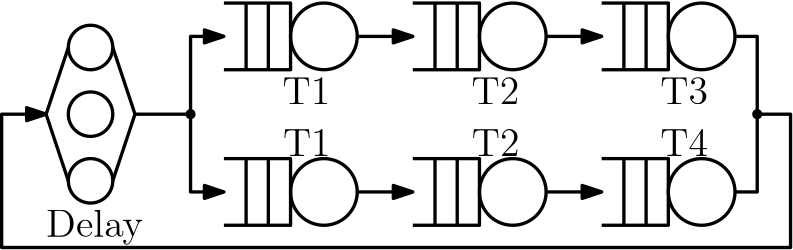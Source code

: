 <?xml version="1.0"?>
<!DOCTYPE ipe SYSTEM "ipe.dtd">
<ipe version="70218" creator="Ipe 7.2.21">
<info created="D:20221003095421" modified="D:20221003112136"/>
<ipestyle name="basic">
<symbol name="arrow/arc(spx)">
<path stroke="sym-stroke" fill="sym-stroke" pen="sym-pen">
0 0 m
-1 0.333 l
-1 -0.333 l
h
</path>
</symbol>
<symbol name="arrow/farc(spx)">
<path stroke="sym-stroke" fill="white" pen="sym-pen">
0 0 m
-1 0.333 l
-1 -0.333 l
h
</path>
</symbol>
<symbol name="arrow/ptarc(spx)">
<path stroke="sym-stroke" fill="sym-stroke" pen="sym-pen">
0 0 m
-1 0.333 l
-0.8 0 l
-1 -0.333 l
h
</path>
</symbol>
<symbol name="arrow/fptarc(spx)">
<path stroke="sym-stroke" fill="white" pen="sym-pen">
0 0 m
-1 0.333 l
-0.8 0 l
-1 -0.333 l
h
</path>
</symbol>
<symbol name="mark/circle(sx)" transformations="translations">
<path fill="sym-stroke">
0.6 0 0 0.6 0 0 e
0.4 0 0 0.4 0 0 e
</path>
</symbol>
<symbol name="mark/disk(sx)" transformations="translations">
<path fill="sym-stroke">
0.6 0 0 0.6 0 0 e
</path>
</symbol>
<symbol name="mark/fdisk(sfx)" transformations="translations">
<group>
<path fill="sym-fill">
0.5 0 0 0.5 0 0 e
</path>
<path fill="sym-stroke" fillrule="eofill">
0.6 0 0 0.6 0 0 e
0.4 0 0 0.4 0 0 e
</path>
</group>
</symbol>
<symbol name="mark/box(sx)" transformations="translations">
<path fill="sym-stroke" fillrule="eofill">
-0.6 -0.6 m
0.6 -0.6 l
0.6 0.6 l
-0.6 0.6 l
h
-0.4 -0.4 m
0.4 -0.4 l
0.4 0.4 l
-0.4 0.4 l
h
</path>
</symbol>
<symbol name="mark/square(sx)" transformations="translations">
<path fill="sym-stroke">
-0.6 -0.6 m
0.6 -0.6 l
0.6 0.6 l
-0.6 0.6 l
h
</path>
</symbol>
<symbol name="mark/fsquare(sfx)" transformations="translations">
<group>
<path fill="sym-fill">
-0.5 -0.5 m
0.5 -0.5 l
0.5 0.5 l
-0.5 0.5 l
h
</path>
<path fill="sym-stroke" fillrule="eofill">
-0.6 -0.6 m
0.6 -0.6 l
0.6 0.6 l
-0.6 0.6 l
h
-0.4 -0.4 m
0.4 -0.4 l
0.4 0.4 l
-0.4 0.4 l
h
</path>
</group>
</symbol>
<symbol name="mark/cross(sx)" transformations="translations">
<group>
<path fill="sym-stroke">
-0.43 -0.57 m
0.57 0.43 l
0.43 0.57 l
-0.57 -0.43 l
h
</path>
<path fill="sym-stroke">
-0.43 0.57 m
0.57 -0.43 l
0.43 -0.57 l
-0.57 0.43 l
h
</path>
</group>
</symbol>
<symbol name="arrow/fnormal(spx)">
<path stroke="sym-stroke" fill="white" pen="sym-pen">
0 0 m
-1 0.333 l
-1 -0.333 l
h
</path>
</symbol>
<symbol name="arrow/pointed(spx)">
<path stroke="sym-stroke" fill="sym-stroke" pen="sym-pen">
0 0 m
-1 0.333 l
-0.8 0 l
-1 -0.333 l
h
</path>
</symbol>
<symbol name="arrow/fpointed(spx)">
<path stroke="sym-stroke" fill="white" pen="sym-pen">
0 0 m
-1 0.333 l
-0.8 0 l
-1 -0.333 l
h
</path>
</symbol>
<symbol name="arrow/linear(spx)">
<path stroke="sym-stroke" pen="sym-pen">
-1 0.333 m
0 0 l
-1 -0.333 l
</path>
</symbol>
<symbol name="arrow/fdouble(spx)">
<path stroke="sym-stroke" fill="white" pen="sym-pen">
0 0 m
-1 0.333 l
-1 -0.333 l
h
-1 0 m
-2 0.333 l
-2 -0.333 l
h
</path>
</symbol>
<symbol name="arrow/double(spx)">
<path stroke="sym-stroke" fill="sym-stroke" pen="sym-pen">
0 0 m
-1 0.333 l
-1 -0.333 l
h
-1 0 m
-2 0.333 l
-2 -0.333 l
h
</path>
</symbol>
<symbol name="arrow/mid-normal(spx)">
<path stroke="sym-stroke" fill="sym-stroke" pen="sym-pen">
0.5 0 m
-0.5 0.333 l
-0.5 -0.333 l
h
</path>
</symbol>
<symbol name="arrow/mid-fnormal(spx)">
<path stroke="sym-stroke" fill="white" pen="sym-pen">
0.5 0 m
-0.5 0.333 l
-0.5 -0.333 l
h
</path>
</symbol>
<symbol name="arrow/mid-pointed(spx)">
<path stroke="sym-stroke" fill="sym-stroke" pen="sym-pen">
0.5 0 m
-0.5 0.333 l
-0.3 0 l
-0.5 -0.333 l
h
</path>
</symbol>
<symbol name="arrow/mid-fpointed(spx)">
<path stroke="sym-stroke" fill="white" pen="sym-pen">
0.5 0 m
-0.5 0.333 l
-0.3 0 l
-0.5 -0.333 l
h
</path>
</symbol>
<symbol name="arrow/mid-double(spx)">
<path stroke="sym-stroke" fill="sym-stroke" pen="sym-pen">
1 0 m
0 0.333 l
0 -0.333 l
h
0 0 m
-1 0.333 l
-1 -0.333 l
h
</path>
</symbol>
<symbol name="arrow/mid-fdouble(spx)">
<path stroke="sym-stroke" fill="white" pen="sym-pen">
1 0 m
0 0.333 l
0 -0.333 l
h
0 0 m
-1 0.333 l
-1 -0.333 l
h
</path>
</symbol>
<pen name="heavier" value="0.8"/>
<pen name="fat" value="1.2"/>
<pen name="ultrafat" value="2"/>
<symbolsize name="large" value="5"/>
<symbolsize name="small" value="2"/>
<symbolsize name="tiny" value="1.1"/>
<arrowsize name="large" value="10"/>
<arrowsize name="small" value="5"/>
<arrowsize name="tiny" value="3"/>
<color name="red" value="1 0 0"/>
<color name="blue" value="0 0 1"/>
<color name="green" value="0 1 0"/>
<color name="yellow" value="1 1 0"/>
<color name="orange" value="1 0.647 0"/>
<color name="gold" value="1 0.843 0"/>
<color name="purple" value="0.627 0.125 0.941"/>
<color name="gray" value="0.745"/>
<color name="brown" value="0.647 0.165 0.165"/>
<color name="navy" value="0 0 0.502"/>
<color name="pink" value="1 0.753 0.796"/>
<color name="seagreen" value="0.18 0.545 0.341"/>
<color name="turquoise" value="0.251 0.878 0.816"/>
<color name="violet" value="0.933 0.51 0.933"/>
<color name="darkblue" value="0 0 0.545"/>
<color name="darkcyan" value="0 0.545 0.545"/>
<color name="darkgray" value="0.663"/>
<color name="darkgreen" value="0 0.392 0"/>
<color name="darkmagenta" value="0.545 0 0.545"/>
<color name="darkorange" value="1 0.549 0"/>
<color name="darkred" value="0.545 0 0"/>
<color name="lightblue" value="0.678 0.847 0.902"/>
<color name="lightcyan" value="0.878 1 1"/>
<color name="lightgray" value="0.827"/>
<color name="lightgreen" value="0.565 0.933 0.565"/>
<color name="lightyellow" value="1 1 0.878"/>
<dashstyle name="dotted" value="[1 3] 0"/>
<dashstyle name="dashed" value="[4] 0"/>
<dashstyle name="dash dotted" value="[4 2 1 2] 0"/>
<dashstyle name="dash dot dotted" value="[4 2 1 2 1 2] 0"/>
<textsize name="large" value="\large"/>
<textsize name="Large" value="\Large"/>
<textsize name="LARGE" value="\LARGE"/>
<textsize name="huge" value="\huge"/>
<textsize name="Huge" value="\Huge"/>
<textsize name="small" value="\small"/>
<textsize name="footnote" value="\footnotesize"/>
<textsize name="tiny" value="\tiny"/>
<textstyle name="center" begin="\begin{center}" end="\end{center}"/>
<textstyle name="itemize" begin="\begin{itemize}" end="\end{itemize}"/>
<textstyle name="item" begin="\begin{itemize}\item{}" end="\end{itemize}"/>
<gridsize name="4 pts" value="4"/>
<gridsize name="8 pts (~3 mm)" value="8"/>
<gridsize name="16 pts (~6 mm)" value="16"/>
<gridsize name="32 pts (~12 mm)" value="32"/>
<gridsize name="10 pts (~3.5 mm)" value="10"/>
<gridsize name="20 pts (~7 mm)" value="20"/>
<gridsize name="14 pts (~5 mm)" value="14"/>
<gridsize name="28 pts (~10 mm)" value="28"/>
<gridsize name="56 pts (~20 mm)" value="56"/>
<anglesize name="90 deg" value="90"/>
<anglesize name="60 deg" value="60"/>
<anglesize name="45 deg" value="45"/>
<anglesize name="30 deg" value="30"/>
<anglesize name="22.5 deg" value="22.5"/>
<opacity name="10%" value="0.1"/>
<opacity name="30%" value="0.3"/>
<opacity name="50%" value="0.5"/>
<opacity name="75%" value="0.75"/>
<tiling name="falling" angle="-60" step="4" width="1"/>
<tiling name="rising" angle="30" step="4" width="1"/>
</ipestyle>
<page>
<layer name="alpha"/>
<view layers="alpha" active="alpha"/>
<path layer="alpha" matrix="1 0 0 1 56 0" stroke="black" pen="fat">
8 0 0 8 80 560 e
</path>
<path matrix="1 0 0 1 56 0" stroke="black" pen="fat">
8 0 0 8 80 536 e
</path>
<path matrix="1 0 0 1 56 0" stroke="black" pen="fat">
8 0 0 8 80 512 e
</path>
<path matrix="1 0 0 1 56 0" stroke="black" pen="fat">
88 512 m
96 536 l
88 560 l
</path>
<path matrix="1 0 0 1 56 0" stroke="black" pen="fat">
72 560 m
64 536 l
72 512 l
</path>
<text matrix="1 0 0 1 28 -12.1216" transformations="translations" pos="92 504" stroke="black" type="label" width="34.92" height="9.962" depth="2.79" valign="baseline" size="Large">Delay</text>
<path matrix="1 0 0 1 64 -28" stroke="black" pen="fat">
120 548 m
144 548 l
144 524 l
120 524 l
</path>
<path matrix="1 0 0 1 64 -28" stroke="black" pen="fat">
136 548 m
136 524 l
</path>
<path matrix="1 0 0 1 64 -28" stroke="black" pen="fat">
128 548 m
128 524 l
</path>
<path matrix="1 0 0 1 64 -28" stroke="black" pen="fat">
12 0 0 12 156 536 e
</path>
<path matrix="1 0 0 1 64 28" stroke="black" pen="fat">
120 548 m
144 548 l
144 524 l
120 524 l
</path>
<path matrix="1 0 0 1 64 28" stroke="black" pen="fat">
136 548 m
136 524 l
</path>
<path matrix="1 0 0 1 64 28" stroke="black" pen="fat">
128 548 m
128 524 l
</path>
<path matrix="1 0 0 1 64 28" stroke="black" pen="fat">
12 0 0 12 156 536 e
</path>
<path matrix="1 0 0 1 132 -28" stroke="black" pen="fat">
120 548 m
144 548 l
144 524 l
120 524 l
</path>
<path matrix="1 0 0 1 132 -28" stroke="black" pen="fat">
136 548 m
136 524 l
</path>
<path matrix="1 0 0 1 132 -28" stroke="black" pen="fat">
128 548 m
128 524 l
</path>
<path matrix="1 0 0 1 132 -28" stroke="black" pen="fat">
12 0 0 12 156 536 e
</path>
<path stroke="black" pen="fat" arrow="normal/normal" rarrow="normal/normal">
184 564 m
172 564 l
172 508 l
184 508 l
</path>
<path stroke="black" pen="fat" arrow="normal/normal">
232 508 m
252 508 l
</path>
<use name="mark/disk(sx)" pos="172 536" size="normal" stroke="black"/>
<text matrix="1 0 0 1 -14.8693 -24.465" transformations="translations" pos="220 564" stroke="black" type="label" width="17.169" height="9.803" depth="0" valign="baseline" size="Large">T1</text>
<text matrix="1 0 0 1 -10.7477 12.9088" transformations="translations" pos="216 508" stroke="black" type="label" width="17.169" height="9.803" depth="0" valign="baseline" size="Large">T1</text>
<text matrix="1 0 0 1 -10.7477 12.9088" transformations="translations" pos="284 508" stroke="black" type="label" width="17.169" height="9.803" depth="0" valign="baseline" size="Large">T2</text>
<path matrix="1 0 0 1 132 28" stroke="black" pen="fat">
120 548 m
144 548 l
144 524 l
120 524 l
</path>
<path matrix="1 0 0 1 132 28" stroke="black" pen="fat">
136 548 m
136 524 l
</path>
<path matrix="1 0 0 1 132 28" stroke="black" pen="fat">
128 548 m
128 524 l
</path>
<path matrix="1 0 0 1 132 28" stroke="black" pen="fat">
12 0 0 12 156 536 e
</path>
<text matrix="1 0 0 1 53.1307 -24.465" transformations="translations" pos="220 564" stroke="black" type="label" width="17.169" height="9.803" depth="0" valign="baseline" size="Large">T2</text>
<path matrix="1 0 0 1 200 28" stroke="black" pen="fat">
120 548 m
144 548 l
144 524 l
120 524 l
</path>
<path matrix="1 0 0 1 200 28" stroke="black" pen="fat">
136 548 m
136 524 l
</path>
<path matrix="1 0 0 1 200 28" stroke="black" pen="fat">
128 548 m
128 524 l
</path>
<path matrix="1 0 0 1 200 28" stroke="black" pen="fat">
12 0 0 12 156 536 e
</path>
<text matrix="1 0 0 1 121.131 -24.465" transformations="translations" pos="220 564" stroke="black" type="label" width="17.169" height="9.803" depth="0" valign="baseline" size="Large">T3</text>
<path matrix="1 0 0 1 200 -28" stroke="black" pen="fat">
120 548 m
144 548 l
144 524 l
120 524 l
</path>
<path matrix="1 0 0 1 200 -28" stroke="black" pen="fat">
136 548 m
136 524 l
</path>
<path matrix="1 0 0 1 200 -28" stroke="black" pen="fat">
128 548 m
128 524 l
</path>
<path matrix="1 0 0 1 200 -28" stroke="black" pen="fat">
12 0 0 12 156 536 e
</path>
<text matrix="1 0 0 1 121.131 -43.0912" transformations="translations" pos="220 564" stroke="black" type="label" width="17.169" height="9.803" depth="0" valign="baseline" size="Large">T4</text>
<path stroke="black" pen="fat" arrow="normal/normal">
232 564 m
252 564 l
</path>
<path stroke="black" pen="fat" arrow="normal/normal">
300 564 m
320 564 l
</path>
<path stroke="black" pen="fat" arrow="normal/normal">
300 508 m
320 508 l
</path>
<path stroke="black" pen="fat">
368 564 m
376 564 l
376 508 l
368 508 l
</path>
<path stroke="black" pen="fat">
152 536 m
172 536 l
</path>
<path stroke="black" pen="fat" arrow="normal/normal">
376 536 m
388 536 l
388 488 l
104 488 l
104 536 l
120 536 l
</path>
<use name="mark/disk(sx)" pos="376 536" size="normal" stroke="black"/>
</page>
</ipe>
